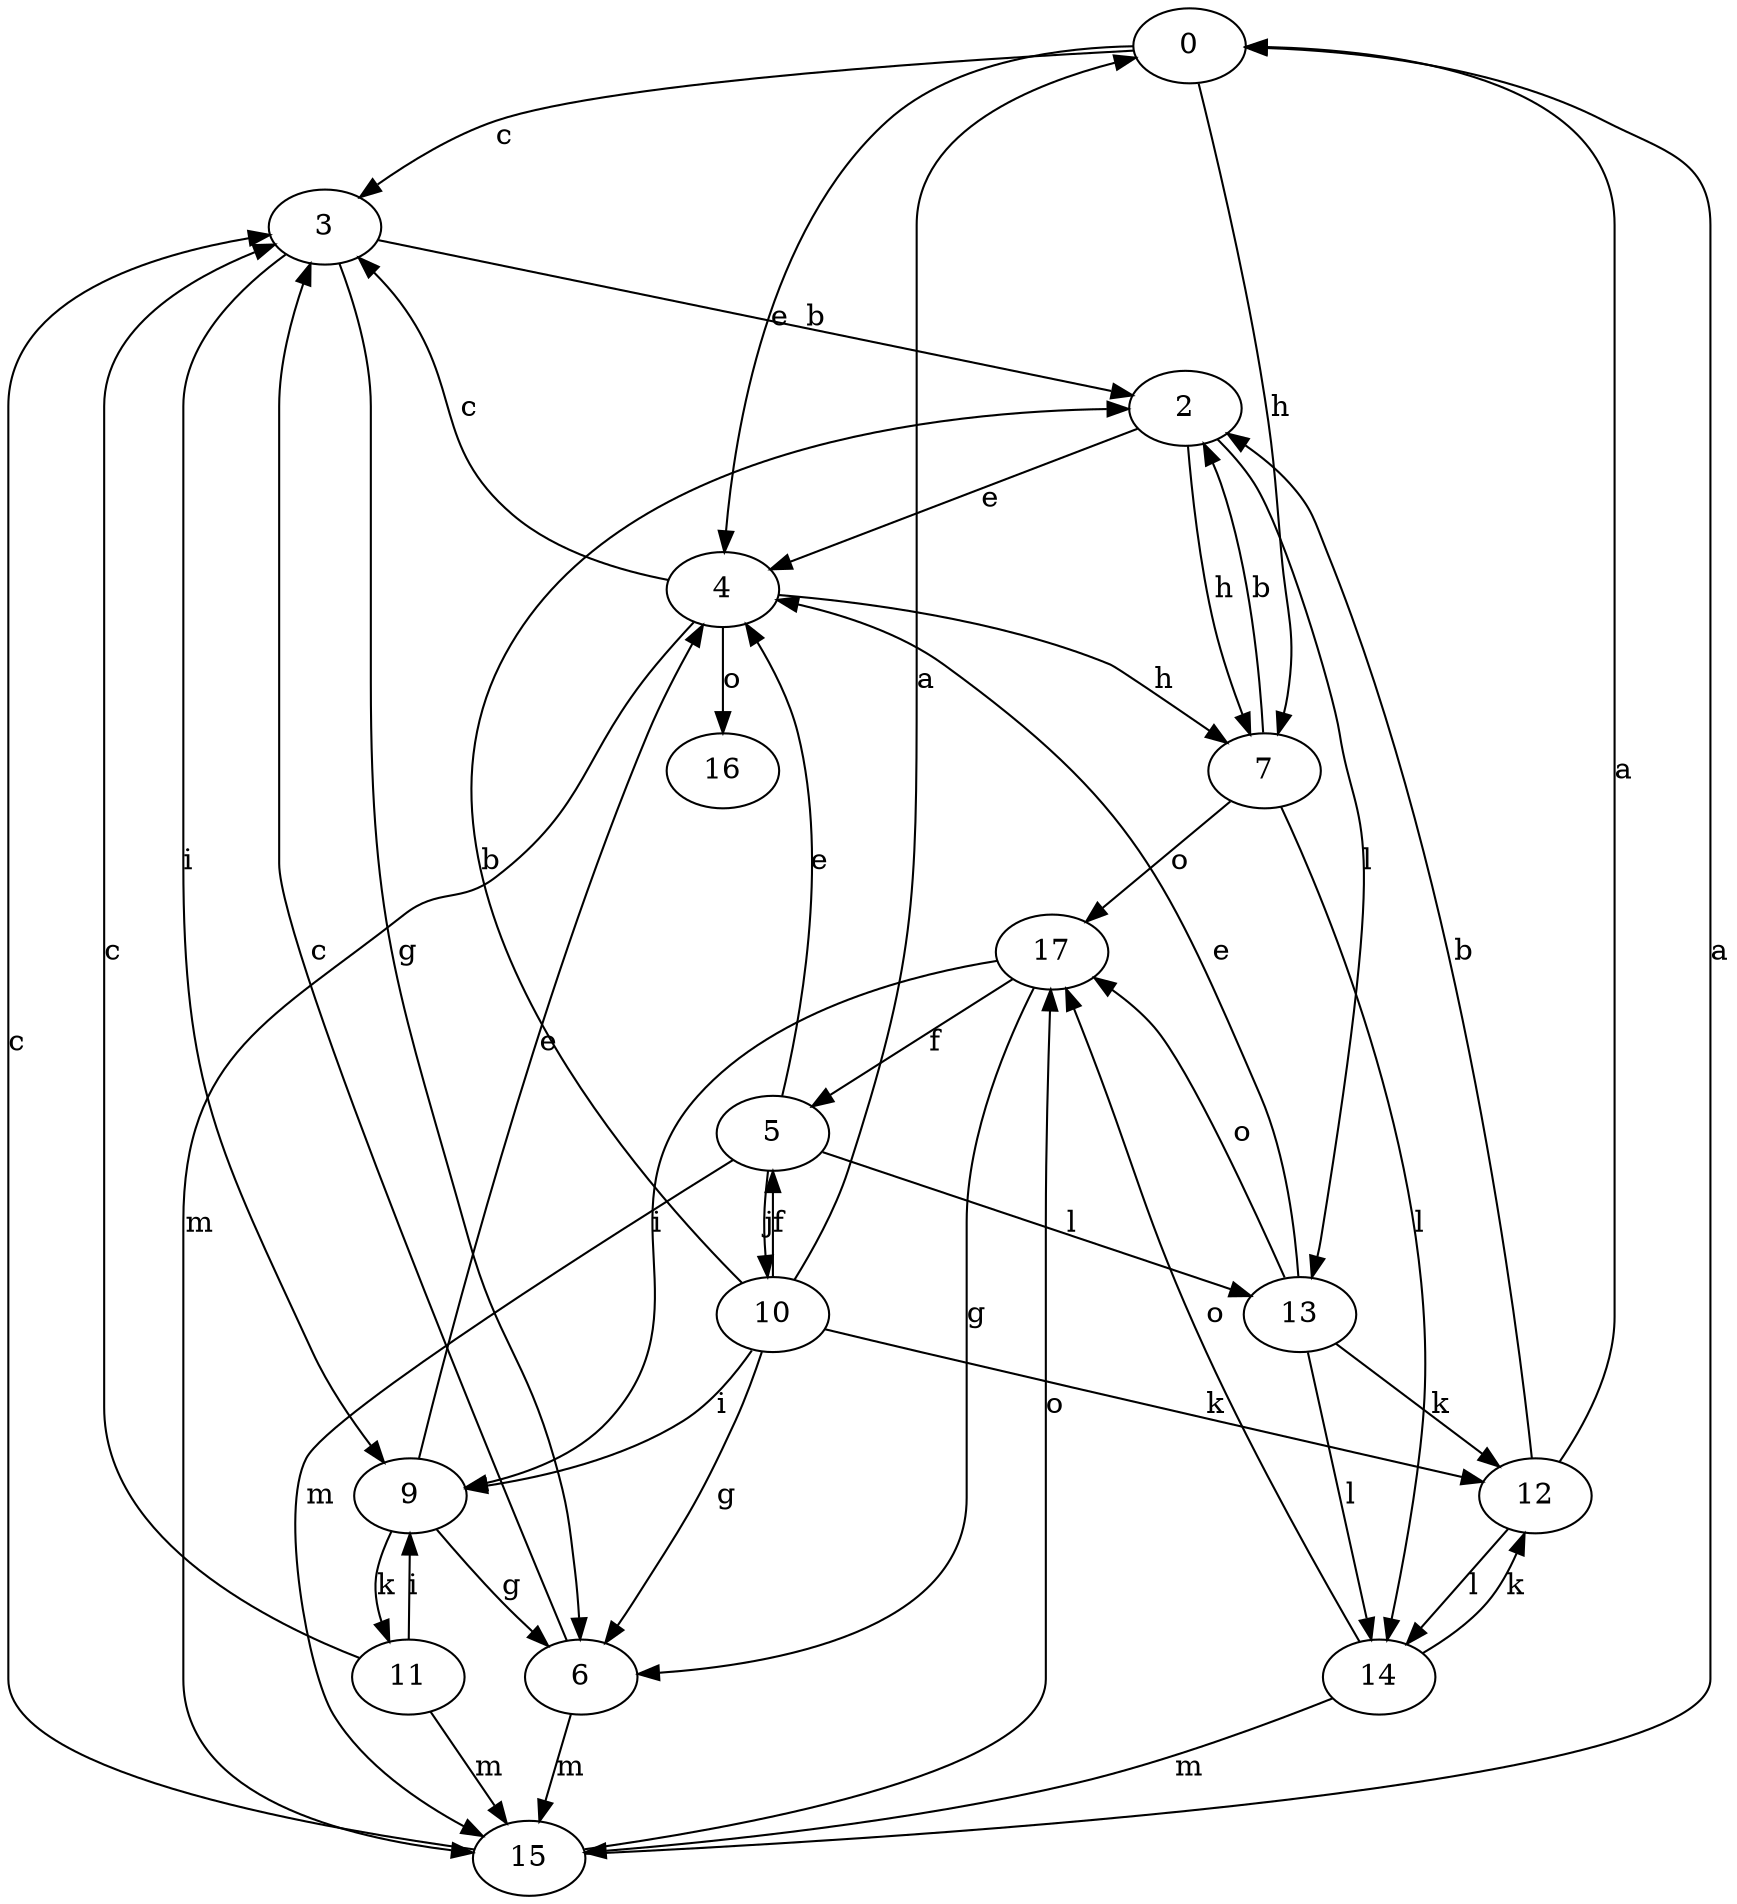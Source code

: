 strict digraph  {
0;
2;
3;
4;
5;
6;
7;
9;
10;
11;
12;
13;
14;
15;
16;
17;
0 -> 3  [label=c];
0 -> 4  [label=e];
0 -> 7  [label=h];
2 -> 4  [label=e];
2 -> 7  [label=h];
2 -> 13  [label=l];
3 -> 2  [label=b];
3 -> 6  [label=g];
3 -> 9  [label=i];
4 -> 3  [label=c];
4 -> 7  [label=h];
4 -> 15  [label=m];
4 -> 16  [label=o];
5 -> 4  [label=e];
5 -> 10  [label=j];
5 -> 13  [label=l];
5 -> 15  [label=m];
6 -> 3  [label=c];
6 -> 15  [label=m];
7 -> 2  [label=b];
7 -> 14  [label=l];
7 -> 17  [label=o];
9 -> 4  [label=e];
9 -> 6  [label=g];
9 -> 11  [label=k];
10 -> 0  [label=a];
10 -> 2  [label=b];
10 -> 5  [label=f];
10 -> 6  [label=g];
10 -> 9  [label=i];
10 -> 12  [label=k];
11 -> 3  [label=c];
11 -> 9  [label=i];
11 -> 15  [label=m];
12 -> 0  [label=a];
12 -> 2  [label=b];
12 -> 14  [label=l];
13 -> 4  [label=e];
13 -> 12  [label=k];
13 -> 14  [label=l];
13 -> 17  [label=o];
14 -> 12  [label=k];
14 -> 15  [label=m];
14 -> 17  [label=o];
15 -> 0  [label=a];
15 -> 3  [label=c];
15 -> 17  [label=o];
17 -> 5  [label=f];
17 -> 6  [label=g];
17 -> 9  [label=i];
}
